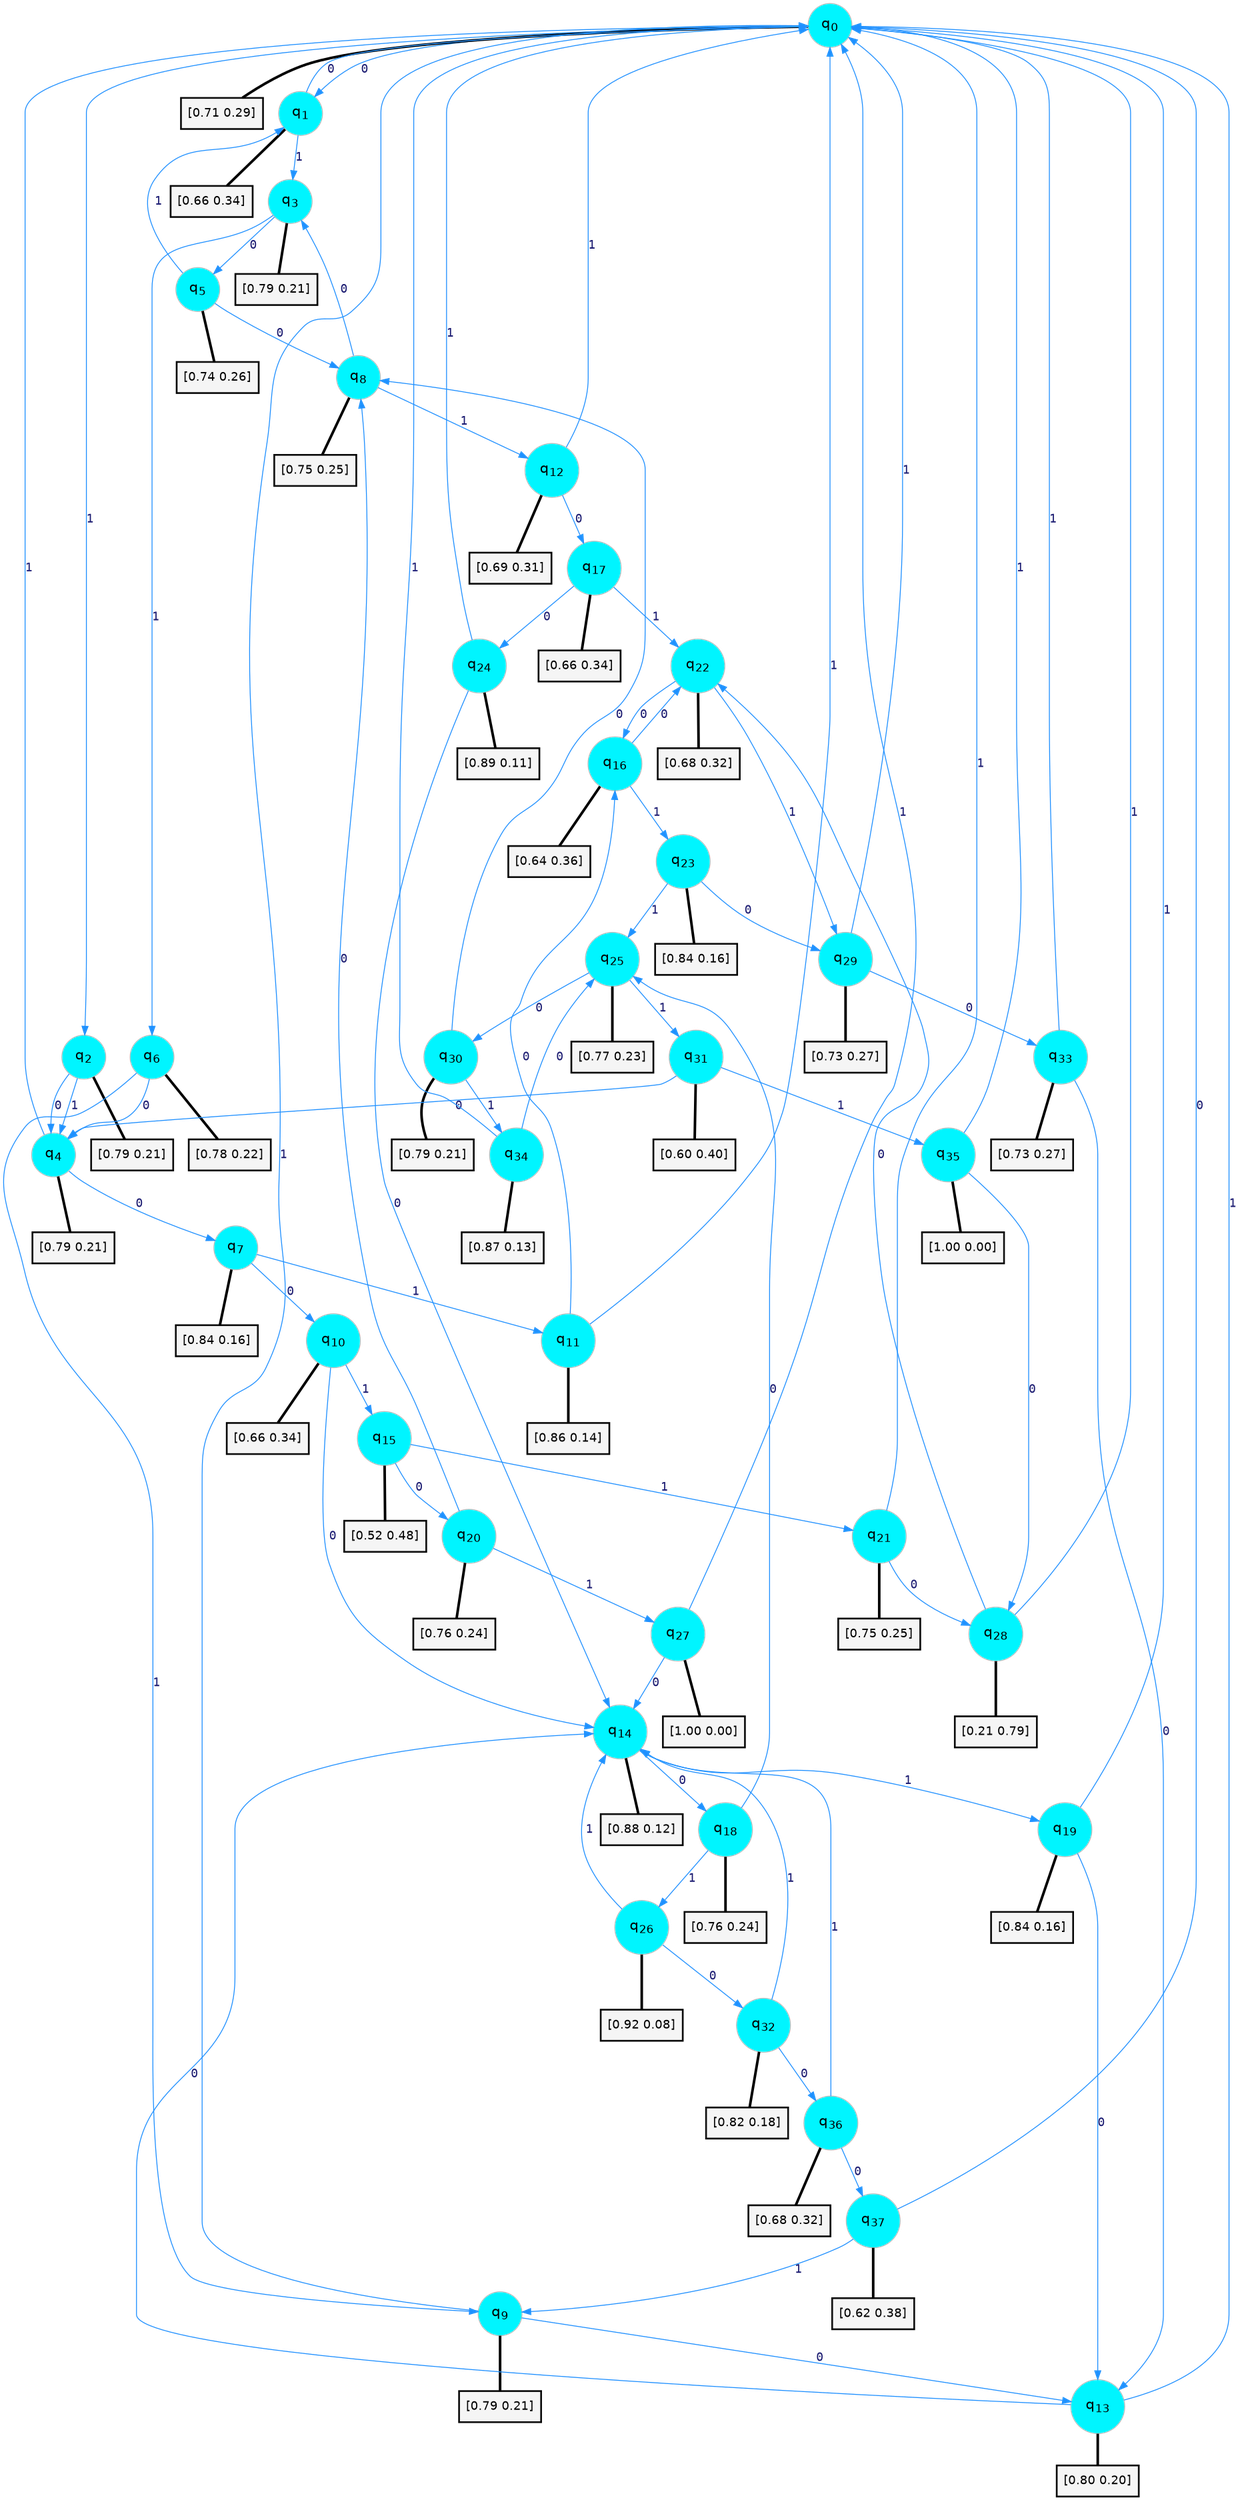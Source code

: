 digraph G {
graph [
bgcolor=transparent, dpi=300, rankdir=TD, size="40,25"];
node [
color=gray, fillcolor=turquoise1, fontcolor=black, fontname=Helvetica, fontsize=16, fontweight=bold, shape=circle, style=filled];
edge [
arrowsize=1, color=dodgerblue1, fontcolor=midnightblue, fontname=courier, fontweight=bold, penwidth=1, style=solid, weight=20];
0[label=<q<SUB>0</SUB>>];
1[label=<q<SUB>1</SUB>>];
2[label=<q<SUB>2</SUB>>];
3[label=<q<SUB>3</SUB>>];
4[label=<q<SUB>4</SUB>>];
5[label=<q<SUB>5</SUB>>];
6[label=<q<SUB>6</SUB>>];
7[label=<q<SUB>7</SUB>>];
8[label=<q<SUB>8</SUB>>];
9[label=<q<SUB>9</SUB>>];
10[label=<q<SUB>10</SUB>>];
11[label=<q<SUB>11</SUB>>];
12[label=<q<SUB>12</SUB>>];
13[label=<q<SUB>13</SUB>>];
14[label=<q<SUB>14</SUB>>];
15[label=<q<SUB>15</SUB>>];
16[label=<q<SUB>16</SUB>>];
17[label=<q<SUB>17</SUB>>];
18[label=<q<SUB>18</SUB>>];
19[label=<q<SUB>19</SUB>>];
20[label=<q<SUB>20</SUB>>];
21[label=<q<SUB>21</SUB>>];
22[label=<q<SUB>22</SUB>>];
23[label=<q<SUB>23</SUB>>];
24[label=<q<SUB>24</SUB>>];
25[label=<q<SUB>25</SUB>>];
26[label=<q<SUB>26</SUB>>];
27[label=<q<SUB>27</SUB>>];
28[label=<q<SUB>28</SUB>>];
29[label=<q<SUB>29</SUB>>];
30[label=<q<SUB>30</SUB>>];
31[label=<q<SUB>31</SUB>>];
32[label=<q<SUB>32</SUB>>];
33[label=<q<SUB>33</SUB>>];
34[label=<q<SUB>34</SUB>>];
35[label=<q<SUB>35</SUB>>];
36[label=<q<SUB>36</SUB>>];
37[label=<q<SUB>37</SUB>>];
38[label="[0.71 0.29]", shape=box,fontcolor=black, fontname=Helvetica, fontsize=14, penwidth=2, fillcolor=whitesmoke,color=black];
39[label="[0.66 0.34]", shape=box,fontcolor=black, fontname=Helvetica, fontsize=14, penwidth=2, fillcolor=whitesmoke,color=black];
40[label="[0.79 0.21]", shape=box,fontcolor=black, fontname=Helvetica, fontsize=14, penwidth=2, fillcolor=whitesmoke,color=black];
41[label="[0.79 0.21]", shape=box,fontcolor=black, fontname=Helvetica, fontsize=14, penwidth=2, fillcolor=whitesmoke,color=black];
42[label="[0.79 0.21]", shape=box,fontcolor=black, fontname=Helvetica, fontsize=14, penwidth=2, fillcolor=whitesmoke,color=black];
43[label="[0.74 0.26]", shape=box,fontcolor=black, fontname=Helvetica, fontsize=14, penwidth=2, fillcolor=whitesmoke,color=black];
44[label="[0.78 0.22]", shape=box,fontcolor=black, fontname=Helvetica, fontsize=14, penwidth=2, fillcolor=whitesmoke,color=black];
45[label="[0.84 0.16]", shape=box,fontcolor=black, fontname=Helvetica, fontsize=14, penwidth=2, fillcolor=whitesmoke,color=black];
46[label="[0.75 0.25]", shape=box,fontcolor=black, fontname=Helvetica, fontsize=14, penwidth=2, fillcolor=whitesmoke,color=black];
47[label="[0.79 0.21]", shape=box,fontcolor=black, fontname=Helvetica, fontsize=14, penwidth=2, fillcolor=whitesmoke,color=black];
48[label="[0.66 0.34]", shape=box,fontcolor=black, fontname=Helvetica, fontsize=14, penwidth=2, fillcolor=whitesmoke,color=black];
49[label="[0.86 0.14]", shape=box,fontcolor=black, fontname=Helvetica, fontsize=14, penwidth=2, fillcolor=whitesmoke,color=black];
50[label="[0.69 0.31]", shape=box,fontcolor=black, fontname=Helvetica, fontsize=14, penwidth=2, fillcolor=whitesmoke,color=black];
51[label="[0.80 0.20]", shape=box,fontcolor=black, fontname=Helvetica, fontsize=14, penwidth=2, fillcolor=whitesmoke,color=black];
52[label="[0.88 0.12]", shape=box,fontcolor=black, fontname=Helvetica, fontsize=14, penwidth=2, fillcolor=whitesmoke,color=black];
53[label="[0.52 0.48]", shape=box,fontcolor=black, fontname=Helvetica, fontsize=14, penwidth=2, fillcolor=whitesmoke,color=black];
54[label="[0.64 0.36]", shape=box,fontcolor=black, fontname=Helvetica, fontsize=14, penwidth=2, fillcolor=whitesmoke,color=black];
55[label="[0.66 0.34]", shape=box,fontcolor=black, fontname=Helvetica, fontsize=14, penwidth=2, fillcolor=whitesmoke,color=black];
56[label="[0.76 0.24]", shape=box,fontcolor=black, fontname=Helvetica, fontsize=14, penwidth=2, fillcolor=whitesmoke,color=black];
57[label="[0.84 0.16]", shape=box,fontcolor=black, fontname=Helvetica, fontsize=14, penwidth=2, fillcolor=whitesmoke,color=black];
58[label="[0.76 0.24]", shape=box,fontcolor=black, fontname=Helvetica, fontsize=14, penwidth=2, fillcolor=whitesmoke,color=black];
59[label="[0.75 0.25]", shape=box,fontcolor=black, fontname=Helvetica, fontsize=14, penwidth=2, fillcolor=whitesmoke,color=black];
60[label="[0.68 0.32]", shape=box,fontcolor=black, fontname=Helvetica, fontsize=14, penwidth=2, fillcolor=whitesmoke,color=black];
61[label="[0.84 0.16]", shape=box,fontcolor=black, fontname=Helvetica, fontsize=14, penwidth=2, fillcolor=whitesmoke,color=black];
62[label="[0.89 0.11]", shape=box,fontcolor=black, fontname=Helvetica, fontsize=14, penwidth=2, fillcolor=whitesmoke,color=black];
63[label="[0.77 0.23]", shape=box,fontcolor=black, fontname=Helvetica, fontsize=14, penwidth=2, fillcolor=whitesmoke,color=black];
64[label="[0.92 0.08]", shape=box,fontcolor=black, fontname=Helvetica, fontsize=14, penwidth=2, fillcolor=whitesmoke,color=black];
65[label="[1.00 0.00]", shape=box,fontcolor=black, fontname=Helvetica, fontsize=14, penwidth=2, fillcolor=whitesmoke,color=black];
66[label="[0.21 0.79]", shape=box,fontcolor=black, fontname=Helvetica, fontsize=14, penwidth=2, fillcolor=whitesmoke,color=black];
67[label="[0.73 0.27]", shape=box,fontcolor=black, fontname=Helvetica, fontsize=14, penwidth=2, fillcolor=whitesmoke,color=black];
68[label="[0.79 0.21]", shape=box,fontcolor=black, fontname=Helvetica, fontsize=14, penwidth=2, fillcolor=whitesmoke,color=black];
69[label="[0.60 0.40]", shape=box,fontcolor=black, fontname=Helvetica, fontsize=14, penwidth=2, fillcolor=whitesmoke,color=black];
70[label="[0.82 0.18]", shape=box,fontcolor=black, fontname=Helvetica, fontsize=14, penwidth=2, fillcolor=whitesmoke,color=black];
71[label="[0.73 0.27]", shape=box,fontcolor=black, fontname=Helvetica, fontsize=14, penwidth=2, fillcolor=whitesmoke,color=black];
72[label="[0.87 0.13]", shape=box,fontcolor=black, fontname=Helvetica, fontsize=14, penwidth=2, fillcolor=whitesmoke,color=black];
73[label="[1.00 0.00]", shape=box,fontcolor=black, fontname=Helvetica, fontsize=14, penwidth=2, fillcolor=whitesmoke,color=black];
74[label="[0.68 0.32]", shape=box,fontcolor=black, fontname=Helvetica, fontsize=14, penwidth=2, fillcolor=whitesmoke,color=black];
75[label="[0.62 0.38]", shape=box,fontcolor=black, fontname=Helvetica, fontsize=14, penwidth=2, fillcolor=whitesmoke,color=black];
0->1 [label=0];
0->2 [label=1];
0->38 [arrowhead=none, penwidth=3,color=black];
1->0 [label=0];
1->3 [label=1];
1->39 [arrowhead=none, penwidth=3,color=black];
2->4 [label=0];
2->4 [label=1];
2->40 [arrowhead=none, penwidth=3,color=black];
3->5 [label=0];
3->6 [label=1];
3->41 [arrowhead=none, penwidth=3,color=black];
4->7 [label=0];
4->0 [label=1];
4->42 [arrowhead=none, penwidth=3,color=black];
5->8 [label=0];
5->1 [label=1];
5->43 [arrowhead=none, penwidth=3,color=black];
6->4 [label=0];
6->9 [label=1];
6->44 [arrowhead=none, penwidth=3,color=black];
7->10 [label=0];
7->11 [label=1];
7->45 [arrowhead=none, penwidth=3,color=black];
8->3 [label=0];
8->12 [label=1];
8->46 [arrowhead=none, penwidth=3,color=black];
9->13 [label=0];
9->0 [label=1];
9->47 [arrowhead=none, penwidth=3,color=black];
10->14 [label=0];
10->15 [label=1];
10->48 [arrowhead=none, penwidth=3,color=black];
11->16 [label=0];
11->0 [label=1];
11->49 [arrowhead=none, penwidth=3,color=black];
12->17 [label=0];
12->0 [label=1];
12->50 [arrowhead=none, penwidth=3,color=black];
13->14 [label=0];
13->0 [label=1];
13->51 [arrowhead=none, penwidth=3,color=black];
14->18 [label=0];
14->19 [label=1];
14->52 [arrowhead=none, penwidth=3,color=black];
15->20 [label=0];
15->21 [label=1];
15->53 [arrowhead=none, penwidth=3,color=black];
16->22 [label=0];
16->23 [label=1];
16->54 [arrowhead=none, penwidth=3,color=black];
17->24 [label=0];
17->22 [label=1];
17->55 [arrowhead=none, penwidth=3,color=black];
18->25 [label=0];
18->26 [label=1];
18->56 [arrowhead=none, penwidth=3,color=black];
19->13 [label=0];
19->0 [label=1];
19->57 [arrowhead=none, penwidth=3,color=black];
20->8 [label=0];
20->27 [label=1];
20->58 [arrowhead=none, penwidth=3,color=black];
21->28 [label=0];
21->0 [label=1];
21->59 [arrowhead=none, penwidth=3,color=black];
22->16 [label=0];
22->29 [label=1];
22->60 [arrowhead=none, penwidth=3,color=black];
23->29 [label=0];
23->25 [label=1];
23->61 [arrowhead=none, penwidth=3,color=black];
24->14 [label=0];
24->0 [label=1];
24->62 [arrowhead=none, penwidth=3,color=black];
25->30 [label=0];
25->31 [label=1];
25->63 [arrowhead=none, penwidth=3,color=black];
26->32 [label=0];
26->14 [label=1];
26->64 [arrowhead=none, penwidth=3,color=black];
27->14 [label=0];
27->0 [label=1];
27->65 [arrowhead=none, penwidth=3,color=black];
28->22 [label=0];
28->0 [label=1];
28->66 [arrowhead=none, penwidth=3,color=black];
29->33 [label=0];
29->0 [label=1];
29->67 [arrowhead=none, penwidth=3,color=black];
30->8 [label=0];
30->34 [label=1];
30->68 [arrowhead=none, penwidth=3,color=black];
31->4 [label=0];
31->35 [label=1];
31->69 [arrowhead=none, penwidth=3,color=black];
32->36 [label=0];
32->14 [label=1];
32->70 [arrowhead=none, penwidth=3,color=black];
33->13 [label=0];
33->0 [label=1];
33->71 [arrowhead=none, penwidth=3,color=black];
34->25 [label=0];
34->0 [label=1];
34->72 [arrowhead=none, penwidth=3,color=black];
35->28 [label=0];
35->0 [label=1];
35->73 [arrowhead=none, penwidth=3,color=black];
36->37 [label=0];
36->14 [label=1];
36->74 [arrowhead=none, penwidth=3,color=black];
37->0 [label=0];
37->9 [label=1];
37->75 [arrowhead=none, penwidth=3,color=black];
}
